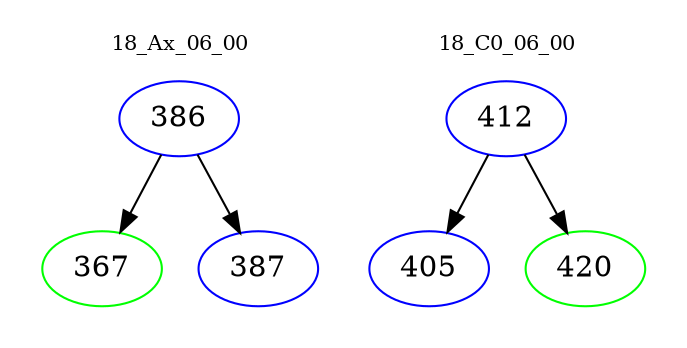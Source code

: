 digraph{
subgraph cluster_0 {
color = white
label = "18_Ax_06_00";
fontsize=10;
T0_386 [label="386", color="blue"]
T0_386 -> T0_367 [color="black"]
T0_367 [label="367", color="green"]
T0_386 -> T0_387 [color="black"]
T0_387 [label="387", color="blue"]
}
subgraph cluster_1 {
color = white
label = "18_C0_06_00";
fontsize=10;
T1_412 [label="412", color="blue"]
T1_412 -> T1_405 [color="black"]
T1_405 [label="405", color="blue"]
T1_412 -> T1_420 [color="black"]
T1_420 [label="420", color="green"]
}
}
